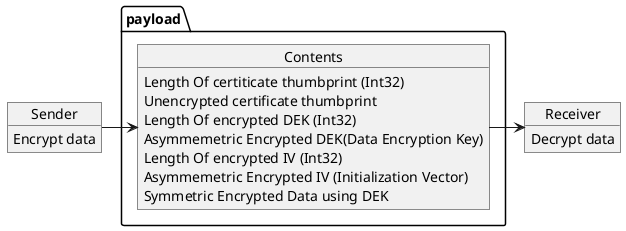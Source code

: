 @startuml
object Sender {
    Encrypt data
}
package payload {
    object Contents{
        Length Of certiticate thumbprint (Int32)
        Unencrypted certificate thumbprint
        Length Of encrypted DEK (Int32)
        Asymmemetric Encrypted DEK(Data Encryption Key)  
        Length Of encrypted IV (Int32)
        Asymmemetric Encrypted IV (Initialization Vector)
        Symmetric Encrypted Data using DEK
    }
}
object Receiver {
    Decrypt data
}
Sender -right-> Contents
Contents -right-> Receiver
@enduml
